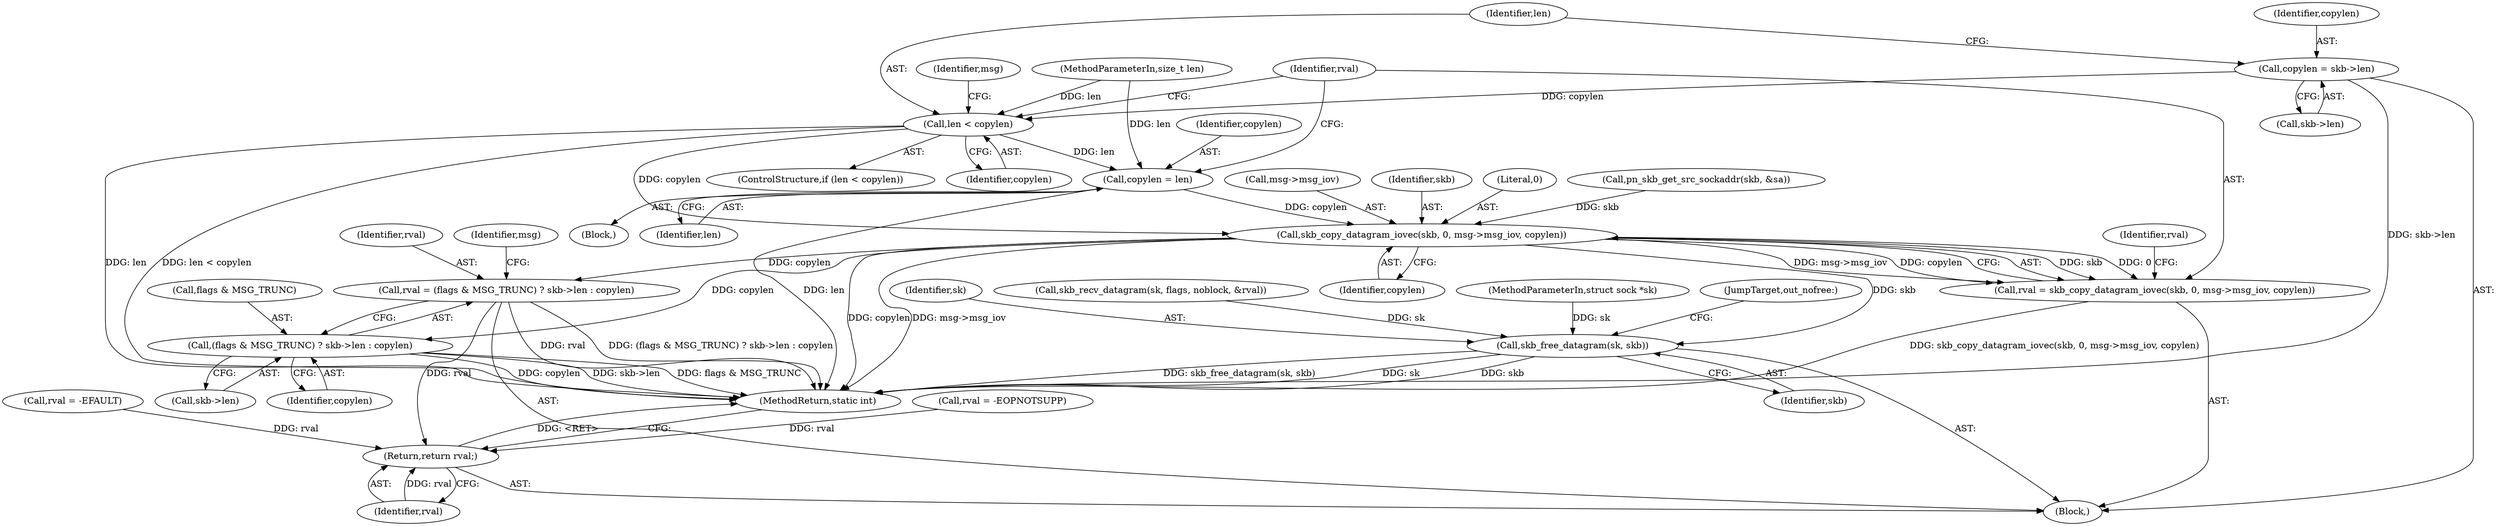 digraph "0_linux_bceaa90240b6019ed73b49965eac7d167610be69_6@API" {
"1000151" [label="(Call,copylen = skb->len)"];
"1000157" [label="(Call,len < copylen)"];
"1000166" [label="(Call,copylen = len)"];
"1000171" [label="(Call,skb_copy_datagram_iovec(skb, 0, msg->msg_iov, copylen))"];
"1000169" [label="(Call,rval = skb_copy_datagram_iovec(skb, 0, msg->msg_iov, copylen))"];
"1000186" [label="(Call,rval = (flags & MSG_TRUNC) ? skb->len : copylen)"];
"1000221" [label="(Return,return rval;)"];
"1000188" [label="(Call,(flags & MSG_TRUNC) ? skb->len : copylen)"];
"1000217" [label="(Call,skb_free_datagram(sk, skb))"];
"1000166" [label="(Call,copylen = len)"];
"1000160" [label="(Block,)"];
"1000217" [label="(Call,skb_free_datagram(sk, skb))"];
"1000157" [label="(Call,len < copylen)"];
"1000219" [label="(Identifier,skb)"];
"1000104" [label="(MethodParameterIn,size_t len)"];
"1000158" [label="(Identifier,len)"];
"1000156" [label="(ControlStructure,if (len < copylen))"];
"1000163" [label="(Identifier,msg)"];
"1000187" [label="(Identifier,rval)"];
"1000115" [label="(Call,rval = -EOPNOTSUPP)"];
"1000177" [label="(Identifier,copylen)"];
"1000108" [label="(Block,)"];
"1000199" [label="(Identifier,msg)"];
"1000169" [label="(Call,rval = skb_copy_datagram_iovec(skb, 0, msg->msg_iov, copylen))"];
"1000179" [label="(Identifier,rval)"];
"1000189" [label="(Call,flags & MSG_TRUNC)"];
"1000136" [label="(Call,skb_recv_datagram(sk, flags, noblock, &rval))"];
"1000192" [label="(Call,skb->len)"];
"1000170" [label="(Identifier,rval)"];
"1000168" [label="(Identifier,len)"];
"1000188" [label="(Call,(flags & MSG_TRUNC) ? skb->len : copylen)"];
"1000181" [label="(Call,rval = -EFAULT)"];
"1000167" [label="(Identifier,copylen)"];
"1000159" [label="(Identifier,copylen)"];
"1000174" [label="(Call,msg->msg_iov)"];
"1000102" [label="(MethodParameterIn,struct sock *sk)"];
"1000172" [label="(Identifier,skb)"];
"1000222" [label="(Identifier,rval)"];
"1000195" [label="(Identifier,copylen)"];
"1000173" [label="(Literal,0)"];
"1000186" [label="(Call,rval = (flags & MSG_TRUNC) ? skb->len : copylen)"];
"1000220" [label="(JumpTarget,out_nofree:)"];
"1000153" [label="(Call,skb->len)"];
"1000151" [label="(Call,copylen = skb->len)"];
"1000147" [label="(Call,pn_skb_get_src_sockaddr(skb, &sa))"];
"1000218" [label="(Identifier,sk)"];
"1000223" [label="(MethodReturn,static int)"];
"1000152" [label="(Identifier,copylen)"];
"1000221" [label="(Return,return rval;)"];
"1000171" [label="(Call,skb_copy_datagram_iovec(skb, 0, msg->msg_iov, copylen))"];
"1000151" -> "1000108"  [label="AST: "];
"1000151" -> "1000153"  [label="CFG: "];
"1000152" -> "1000151"  [label="AST: "];
"1000153" -> "1000151"  [label="AST: "];
"1000158" -> "1000151"  [label="CFG: "];
"1000151" -> "1000223"  [label="DDG: skb->len"];
"1000151" -> "1000157"  [label="DDG: copylen"];
"1000157" -> "1000156"  [label="AST: "];
"1000157" -> "1000159"  [label="CFG: "];
"1000158" -> "1000157"  [label="AST: "];
"1000159" -> "1000157"  [label="AST: "];
"1000163" -> "1000157"  [label="CFG: "];
"1000170" -> "1000157"  [label="CFG: "];
"1000157" -> "1000223"  [label="DDG: len < copylen"];
"1000157" -> "1000223"  [label="DDG: len"];
"1000104" -> "1000157"  [label="DDG: len"];
"1000157" -> "1000166"  [label="DDG: len"];
"1000157" -> "1000171"  [label="DDG: copylen"];
"1000166" -> "1000160"  [label="AST: "];
"1000166" -> "1000168"  [label="CFG: "];
"1000167" -> "1000166"  [label="AST: "];
"1000168" -> "1000166"  [label="AST: "];
"1000170" -> "1000166"  [label="CFG: "];
"1000166" -> "1000223"  [label="DDG: len"];
"1000104" -> "1000166"  [label="DDG: len"];
"1000166" -> "1000171"  [label="DDG: copylen"];
"1000171" -> "1000169"  [label="AST: "];
"1000171" -> "1000177"  [label="CFG: "];
"1000172" -> "1000171"  [label="AST: "];
"1000173" -> "1000171"  [label="AST: "];
"1000174" -> "1000171"  [label="AST: "];
"1000177" -> "1000171"  [label="AST: "];
"1000169" -> "1000171"  [label="CFG: "];
"1000171" -> "1000223"  [label="DDG: copylen"];
"1000171" -> "1000223"  [label="DDG: msg->msg_iov"];
"1000171" -> "1000169"  [label="DDG: skb"];
"1000171" -> "1000169"  [label="DDG: 0"];
"1000171" -> "1000169"  [label="DDG: msg->msg_iov"];
"1000171" -> "1000169"  [label="DDG: copylen"];
"1000147" -> "1000171"  [label="DDG: skb"];
"1000171" -> "1000186"  [label="DDG: copylen"];
"1000171" -> "1000188"  [label="DDG: copylen"];
"1000171" -> "1000217"  [label="DDG: skb"];
"1000169" -> "1000108"  [label="AST: "];
"1000170" -> "1000169"  [label="AST: "];
"1000179" -> "1000169"  [label="CFG: "];
"1000169" -> "1000223"  [label="DDG: skb_copy_datagram_iovec(skb, 0, msg->msg_iov, copylen)"];
"1000186" -> "1000108"  [label="AST: "];
"1000186" -> "1000188"  [label="CFG: "];
"1000187" -> "1000186"  [label="AST: "];
"1000188" -> "1000186"  [label="AST: "];
"1000199" -> "1000186"  [label="CFG: "];
"1000186" -> "1000223"  [label="DDG: rval"];
"1000186" -> "1000223"  [label="DDG: (flags & MSG_TRUNC) ? skb->len : copylen"];
"1000186" -> "1000221"  [label="DDG: rval"];
"1000221" -> "1000108"  [label="AST: "];
"1000221" -> "1000222"  [label="CFG: "];
"1000222" -> "1000221"  [label="AST: "];
"1000223" -> "1000221"  [label="CFG: "];
"1000221" -> "1000223"  [label="DDG: <RET>"];
"1000222" -> "1000221"  [label="DDG: rval"];
"1000181" -> "1000221"  [label="DDG: rval"];
"1000115" -> "1000221"  [label="DDG: rval"];
"1000188" -> "1000192"  [label="CFG: "];
"1000188" -> "1000195"  [label="CFG: "];
"1000189" -> "1000188"  [label="AST: "];
"1000192" -> "1000188"  [label="AST: "];
"1000195" -> "1000188"  [label="AST: "];
"1000188" -> "1000223"  [label="DDG: flags & MSG_TRUNC"];
"1000188" -> "1000223"  [label="DDG: copylen"];
"1000188" -> "1000223"  [label="DDG: skb->len"];
"1000217" -> "1000108"  [label="AST: "];
"1000217" -> "1000219"  [label="CFG: "];
"1000218" -> "1000217"  [label="AST: "];
"1000219" -> "1000217"  [label="AST: "];
"1000220" -> "1000217"  [label="CFG: "];
"1000217" -> "1000223"  [label="DDG: skb"];
"1000217" -> "1000223"  [label="DDG: skb_free_datagram(sk, skb)"];
"1000217" -> "1000223"  [label="DDG: sk"];
"1000136" -> "1000217"  [label="DDG: sk"];
"1000102" -> "1000217"  [label="DDG: sk"];
}
